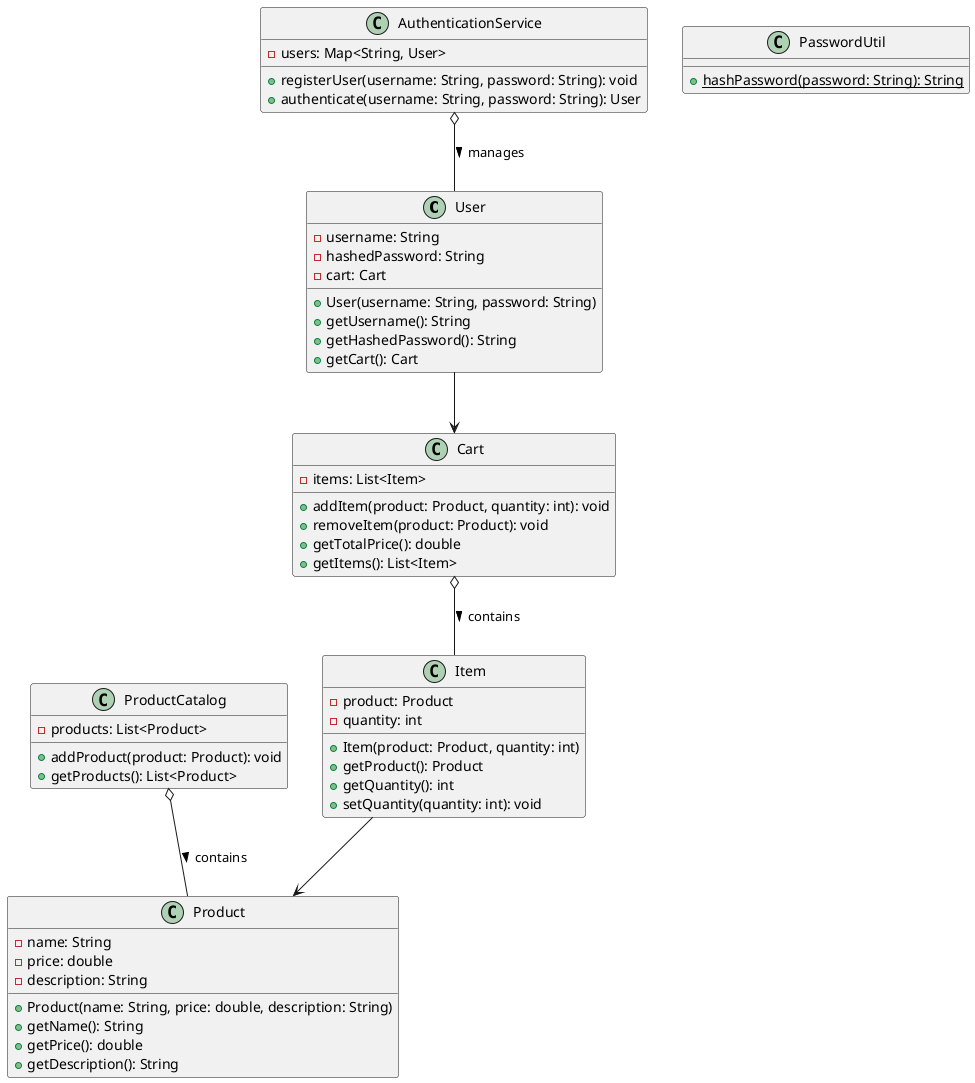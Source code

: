 @startuml

class User {
    -username: String
    -hashedPassword: String
    -cart: Cart
    +User(username: String, password: String)
    +getUsername(): String
    +getHashedPassword(): String
    +getCart(): Cart
}

class AuthenticationService {
    -users: Map<String, User>
    +registerUser(username: String, password: String): void
    +authenticate(username: String, password: String): User
}

class Product {
    -name: String
    -price: double
    -description: String
    +Product(name: String, price: double, description: String)
    +getName(): String
    +getPrice(): double
    +getDescription(): String
}

class ProductCatalog {
    -products: List<Product>
    +addProduct(product: Product): void
    +getProducts(): List<Product>
}

class Item {
    -product: Product
    -quantity: int
    +Item(product: Product, quantity: int)
    +getProduct(): Product
    +getQuantity(): int
    +setQuantity(quantity: int): void
}

class Cart {
    -items: List<Item>
    +addItem(product: Product, quantity: int): void
    +removeItem(product: Product): void
    +getTotalPrice(): double
    +getItems(): List<Item>
}

class PasswordUtil {
    {static} +hashPassword(password: String): String
}

User --> Cart
AuthenticationService o-- User : manages >
ProductCatalog o-- Product : contains >
Cart o-- Item : contains >
Item --> Product

@enduml

